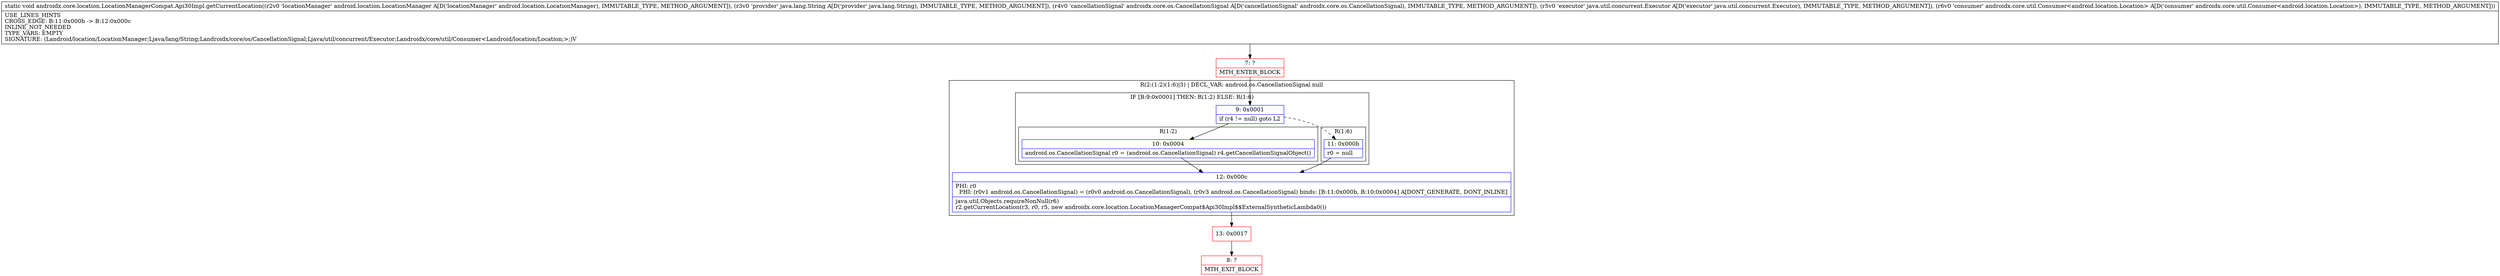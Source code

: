 digraph "CFG forandroidx.core.location.LocationManagerCompat.Api30Impl.getCurrentLocation(Landroid\/location\/LocationManager;Ljava\/lang\/String;Landroidx\/core\/os\/CancellationSignal;Ljava\/util\/concurrent\/Executor;Landroidx\/core\/util\/Consumer;)V" {
subgraph cluster_Region_185370459 {
label = "R(2:(1:2)(1:6)|3) | DECL_VAR: android.os.CancellationSignal null\l";
node [shape=record,color=blue];
subgraph cluster_IfRegion_6537236 {
label = "IF [B:9:0x0001] THEN: R(1:2) ELSE: R(1:6)";
node [shape=record,color=blue];
Node_9 [shape=record,label="{9\:\ 0x0001|if (r4 != null) goto L2\l}"];
subgraph cluster_Region_1621776483 {
label = "R(1:2)";
node [shape=record,color=blue];
Node_10 [shape=record,label="{10\:\ 0x0004|android.os.CancellationSignal r0 = (android.os.CancellationSignal) r4.getCancellationSignalObject()\l}"];
}
subgraph cluster_Region_506114448 {
label = "R(1:6)";
node [shape=record,color=blue];
Node_11 [shape=record,label="{11\:\ 0x000b|r0 = null\l}"];
}
}
Node_12 [shape=record,label="{12\:\ 0x000c|PHI: r0 \l  PHI: (r0v1 android.os.CancellationSignal) = (r0v0 android.os.CancellationSignal), (r0v3 android.os.CancellationSignal) binds: [B:11:0x000b, B:10:0x0004] A[DONT_GENERATE, DONT_INLINE]\l|java.util.Objects.requireNonNull(r6)\lr2.getCurrentLocation(r3, r0, r5, new androidx.core.location.LocationManagerCompat$Api30Impl$$ExternalSyntheticLambda0())\l}"];
}
Node_7 [shape=record,color=red,label="{7\:\ ?|MTH_ENTER_BLOCK\l}"];
Node_13 [shape=record,color=red,label="{13\:\ 0x0017}"];
Node_8 [shape=record,color=red,label="{8\:\ ?|MTH_EXIT_BLOCK\l}"];
MethodNode[shape=record,label="{static void androidx.core.location.LocationManagerCompat.Api30Impl.getCurrentLocation((r2v0 'locationManager' android.location.LocationManager A[D('locationManager' android.location.LocationManager), IMMUTABLE_TYPE, METHOD_ARGUMENT]), (r3v0 'provider' java.lang.String A[D('provider' java.lang.String), IMMUTABLE_TYPE, METHOD_ARGUMENT]), (r4v0 'cancellationSignal' androidx.core.os.CancellationSignal A[D('cancellationSignal' androidx.core.os.CancellationSignal), IMMUTABLE_TYPE, METHOD_ARGUMENT]), (r5v0 'executor' java.util.concurrent.Executor A[D('executor' java.util.concurrent.Executor), IMMUTABLE_TYPE, METHOD_ARGUMENT]), (r6v0 'consumer' androidx.core.util.Consumer\<android.location.Location\> A[D('consumer' androidx.core.util.Consumer\<android.location.Location\>), IMMUTABLE_TYPE, METHOD_ARGUMENT]))  | USE_LINES_HINTS\lCROSS_EDGE: B:11:0x000b \-\> B:12:0x000c\lINLINE_NOT_NEEDED\lTYPE_VARS: EMPTY\lSIGNATURE: (Landroid\/location\/LocationManager;Ljava\/lang\/String;Landroidx\/core\/os\/CancellationSignal;Ljava\/util\/concurrent\/Executor;Landroidx\/core\/util\/Consumer\<Landroid\/location\/Location;\>;)V\l}"];
MethodNode -> Node_7;Node_9 -> Node_10;
Node_9 -> Node_11[style=dashed];
Node_10 -> Node_12;
Node_11 -> Node_12;
Node_12 -> Node_13;
Node_7 -> Node_9;
Node_13 -> Node_8;
}

